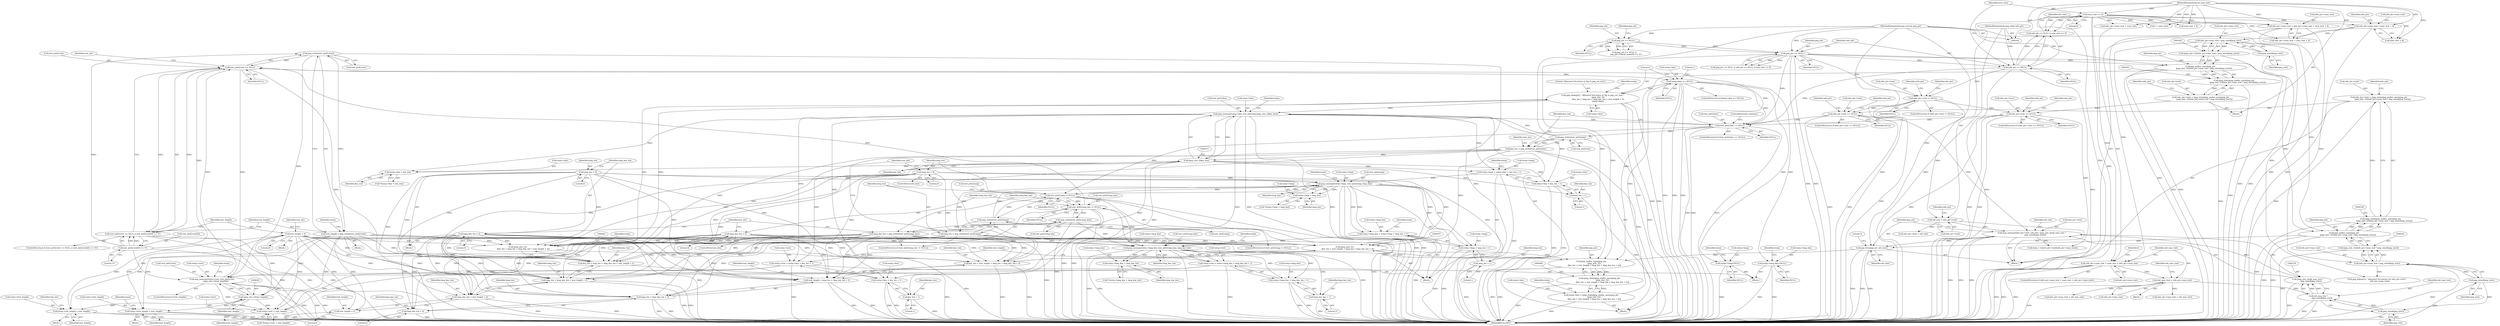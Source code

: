 digraph "0_Chrome_7f3d85b096f66870a15b37c2f40b219b2e292693_23@API" {
"1000446" [label="(Call,png_strlen(text_ptr[i].text))"];
"1000410" [label="(Call,text_ptr[i].text[0] == '\0')"];
"1000403" [label="(Call,text_ptr[i].text == NULL)"];
"1000446" [label="(Call,png_strlen(text_ptr[i].text))"];
"1000628" [label="(Call,png_memcpy(textp->text, text_ptr[i].text,\n            (png_size_t)(text_length)))"];
"1000615" [label="(Call,textp->text = textp->key + key_len + 1)"];
"1000505" [label="(Call,png_memcpy(textp->key, text_ptr[i].key,(png_size_t)(key_len)))"];
"1000488" [label="(Call,png_debug2(2, \"Allocated %lu bytes at %p in png_set_text\",\n                  (png_uint_32)\n                  (key_len + lang_len + lang_key_len + text_length + 4),\n                 textp->key))"];
"1000491" [label="(Call,(png_uint_32)\n                  (key_len + lang_len + lang_key_len + text_length + 4))"];
"1000336" [label="(Call,key_len = png_strlen(text_ptr[i].key))"];
"1000338" [label="(Call,png_strlen(text_ptr[i].key))"];
"1000328" [label="(Call,text_ptr[i].key == NULL)"];
"1000210" [label="(Call,info_ptr->text == NULL)"];
"1000193" [label="(Call,info_ptr->text = (png_textp)png_malloc_warn(png_ptr,\n            (png_uint_32)(info_ptr->max_text * png_sizeof(png_text))))"];
"1000197" [label="(Call,(png_textp)png_malloc_warn(png_ptr,\n            (png_uint_32)(info_ptr->max_text * png_sizeof(png_text))))"];
"1000199" [label="(Call,png_malloc_warn(png_ptr,\n            (png_uint_32)(info_ptr->max_text * png_sizeof(png_text))))"];
"1000134" [label="(Call,png_ptr == NULL)"];
"1000116" [label="(Call,png_ptr == NULL)"];
"1000105" [label="(MethodParameterIn,png_structp png_ptr)"];
"1000201" [label="(Call,(png_uint_32)(info_ptr->max_text * png_sizeof(png_text)))"];
"1000203" [label="(Call,info_ptr->max_text * png_sizeof(png_text))"];
"1000177" [label="(Call,info_ptr->max_text = info_ptr->num_text + num_text + 8)"];
"1000108" [label="(MethodParameterIn,int num_text)"];
"1000141" [label="(Call,num_text == 0)"];
"1000207" [label="(Call,png_sizeof(png_text))"];
"1000170" [label="(Call,info_ptr->text != NULL)"];
"1000138" [label="(Call,info_ptr == NULL)"];
"1000106" [label="(MethodParameterIn,png_infop info_ptr)"];
"1000481" [label="(Call,textp->key == NULL)"];
"1000461" [label="(Call,textp->key = (png_charp)png_malloc_warn(png_ptr,\n         (png_uint_32)\n          (key_len + text_length + lang_len + lang_key_len + 4)))"];
"1000465" [label="(Call,(png_charp)png_malloc_warn(png_ptr,\n         (png_uint_32)\n          (key_len + text_length + lang_len + lang_key_len + 4)))"];
"1000467" [label="(Call,png_malloc_warn(png_ptr,\n         (png_uint_32)\n          (key_len + text_length + lang_len + lang_key_len + 4)))"];
"1000239" [label="(Call,png_free(png_ptr, old_text))"];
"1000228" [label="(Call,png_memcpy(info_ptr->text, old_text, (png_size_t)(old_max_text *\n            png_sizeof(png_text))))"];
"1000188" [label="(Call,old_text = info_ptr->text)"];
"1000233" [label="(Call,(png_size_t)(old_max_text *\n            png_sizeof(png_text)))"];
"1000235" [label="(Call,old_max_text *\n            png_sizeof(png_text))"];
"1000158" [label="(Call,old_max_text = info_ptr->max_text)"];
"1000147" [label="(Call,info_ptr->num_text + num_text > info_ptr->max_text)"];
"1000237" [label="(Call,png_sizeof(png_text))"];
"1000262" [label="(Call,png_malloc_warn(png_ptr,\n            (png_uint_32)(info_ptr->max_text * png_sizeof(png_text))))"];
"1000264" [label="(Call,(png_uint_32)(info_ptr->max_text * png_sizeof(png_text)))"];
"1000266" [label="(Call,info_ptr->max_text * png_sizeof(png_text))"];
"1000244" [label="(Call,info_ptr->max_text = num_text + 8)"];
"1000270" [label="(Call,png_sizeof(png_text))"];
"1000469" [label="(Call,(png_uint_32)\n          (key_len + text_length + lang_len + lang_key_len + 4))"];
"1000444" [label="(Call,text_length = png_strlen(text_ptr[i].text))"];
"1000420" [label="(Call,text_length = 0)"];
"1000369" [label="(Call,lang_len = png_strlen(text_ptr[i].lang))"];
"1000371" [label="(Call,png_strlen(text_ptr[i].lang))"];
"1000362" [label="(Call,text_ptr[i].lang != NULL)"];
"1000545" [label="(Call,png_memcpy(textp->lang, text_ptr[i].lang, lang_len))"];
"1000534" [label="(Call,textp->lang = textp->key + key_len + 1)"];
"1000514" [label="(Call,(png_size_t)(key_len))"];
"1000378" [label="(Call,lang_len = 0)"];
"1000353" [label="(Call,lang_len = 0)"];
"1000356" [label="(Call,lang_key_len = 0)"];
"1000389" [label="(Call,lang_key_len = png_strlen(text_ptr[i].lang_key))"];
"1000391" [label="(Call,png_strlen(text_ptr[i].lang_key))"];
"1000382" [label="(Call,text_ptr[i].lang_key != NULL)"];
"1000574" [label="(Call,png_memcpy(textp->lang_key, text_ptr[i].lang_key, lang_key_len))"];
"1000563" [label="(Call,textp->lang_key = textp->lang + lang_len + 1)"];
"1000398" [label="(Call,lang_key_len = 0)"];
"1000273" [label="(Call,info_ptr->text == NULL)"];
"1000256" [label="(Call,info_ptr->text = (png_textp)png_malloc_warn(png_ptr,\n            (png_uint_32)(info_ptr->max_text * png_sizeof(png_text))))"];
"1000260" [label="(Call,(png_textp)png_malloc_warn(png_ptr,\n            (png_uint_32)(info_ptr->max_text * png_sizeof(png_text))))"];
"1000592" [label="(Call,textp->text = textp->lang_key + lang_key_len + 1)"];
"1000637" [label="(Call,(png_size_t)(text_length))"];
"1000402" [label="(Call,text_ptr[i].text == NULL || text_ptr[i].text[0] == '\0')"];
"1000471" [label="(Call,key_len + text_length + lang_len + lang_key_len + 4)"];
"1000519" [label="(Call,textp->key + key_len)"];
"1000473" [label="(Call,text_length + lang_len + lang_key_len + 4)"];
"1000475" [label="(Call,lang_len + lang_key_len + 4)"];
"1000493" [label="(Call,key_len + lang_len + lang_key_len + text_length + 4)"];
"1000495" [label="(Call,lang_len + lang_key_len + text_length + 4)"];
"1000477" [label="(Call,lang_key_len + 4)"];
"1000497" [label="(Call,lang_key_len + text_length + 4)"];
"1000586" [label="(Call,textp->lang_key + lang_key_len)"];
"1000642" [label="(Call,textp->text + text_length)"];
"1000596" [label="(Call,textp->lang_key + lang_key_len + 1)"];
"1000600" [label="(Call,lang_key_len + 1)"];
"1000557" [label="(Call,textp->lang + lang_len)"];
"1000567" [label="(Call,textp->lang + lang_len + 1)"];
"1000571" [label="(Call,lang_len + 1)"];
"1000538" [label="(Call,textp->key + key_len + 1)"];
"1000619" [label="(Call,textp->key + key_len + 1)"];
"1000542" [label="(Call,key_len + 1)"];
"1000623" [label="(Call,key_len + 1)"];
"1000605" [label="(Call,textp->lang=NULL)"];
"1000610" [label="(Call,textp->lang_key=NULL)"];
"1000499" [label="(Call,text_length + 4)"];
"1000660" [label="(Call,textp->itxt_length = text_length)"];
"1000667" [label="(Call,textp->text_length = text_length)"];
"1000135" [label="(Identifier,png_ptr)"];
"1000624" [label="(Identifier,key_len)"];
"1000611" [label="(Call,textp->lang_key)"];
"1000263" [label="(Identifier,png_ptr)"];
"1000274" [label="(Call,info_ptr->text)"];
"1000612" [label="(Identifier,textp)"];
"1000501" [label="(Literal,4)"];
"1000357" [label="(Identifier,lang_key_len)"];
"1000644" [label="(Identifier,textp)"];
"1000116" [label="(Call,png_ptr == NULL)"];
"1000461" [label="(Call,textp->key = (png_charp)png_malloc_warn(png_ptr,\n         (png_uint_32)\n          (key_len + text_length + lang_len + lang_key_len + 4)))"];
"1000156" [label="(Block,)"];
"1000245" [label="(Call,info_ptr->max_text)"];
"1000422" [label="(Literal,0)"];
"1000371" [label="(Call,png_strlen(text_ptr[i].lang))"];
"1000604" [label="(Block,)"];
"1000538" [label="(Call,textp->key + key_len + 1)"];
"1000378" [label="(Call,lang_len = 0)"];
"1000546" [label="(Call,textp->lang)"];
"1000482" [label="(Call,textp->key)"];
"1000392" [label="(Call,text_ptr[i].lang_key)"];
"1000257" [label="(Call,info_ptr->text)"];
"1000639" [label="(Identifier,text_length)"];
"1000498" [label="(Identifier,lang_key_len)"];
"1000199" [label="(Call,png_malloc_warn(png_ptr,\n            (png_uint_32)(info_ptr->max_text * png_sizeof(png_text))))"];
"1000232" [label="(Identifier,old_text)"];
"1000406" [label="(Identifier,text_ptr)"];
"1000490" [label="(Literal,\"Allocated %lu bytes at %p in png_set_text\")"];
"1000179" [label="(Identifier,info_ptr)"];
"1000266" [label="(Call,info_ptr->max_text * png_sizeof(png_text))"];
"1000297" [label="(Literal,3)"];
"1000542" [label="(Call,key_len + 1)"];
"1000654" [label="(Block,)"];
"1000229" [label="(Call,info_ptr->text)"];
"1000165" [label="(Identifier,old_num_text)"];
"1000143" [label="(Literal,0)"];
"1000473" [label="(Call,text_length + lang_len + lang_key_len + 4)"];
"1000377" [label="(ControlStructure,else)"];
"1000605" [label="(Call,textp->lang=NULL)"];
"1000514" [label="(Call,(png_size_t)(key_len))"];
"1000281" [label="(Identifier,info_ptr)"];
"1000275" [label="(Identifier,info_ptr)"];
"1000610" [label="(Call,textp->lang_key=NULL)"];
"1000625" [label="(Literal,1)"];
"1000478" [label="(Identifier,lang_key_len)"];
"1000134" [label="(Call,png_ptr == NULL)"];
"1000304" [label="(Identifier,i)"];
"1000391" [label="(Call,png_strlen(text_ptr[i].lang_key))"];
"1000689" [label="(MethodReturn,RET)"];
"1000471" [label="(Call,key_len + text_length + lang_len + lang_key_len + 4)"];
"1000398" [label="(Call,lang_key_len = 0)"];
"1000230" [label="(Identifier,info_ptr)"];
"1000239" [label="(Call,png_free(png_ptr, old_text))"];
"1000390" [label="(Identifier,lang_key_len)"];
"1000410" [label="(Call,text_ptr[i].text[0] == '\0')"];
"1000419" [label="(Block,)"];
"1000270" [label="(Call,png_sizeof(png_text))"];
"1000576" [label="(Identifier,textp)"];
"1000614" [label="(Identifier,NULL)"];
"1000469" [label="(Call,(png_uint_32)\n          (key_len + text_length + lang_len + lang_key_len + 4))"];
"1000666" [label="(Block,)"];
"1000369" [label="(Call,lang_len = png_strlen(text_ptr[i].lang))"];
"1000587" [label="(Call,textp->lang_key)"];
"1000487" [label="(Literal,1)"];
"1000485" [label="(Identifier,NULL)"];
"1000327" [label="(ControlStructure,if (text_ptr[i].key == NULL))"];
"1000147" [label="(Call,info_ptr->num_text + num_text > info_ptr->max_text)"];
"1000534" [label="(Call,textp->lang = textp->key + key_len + 1)"];
"1000212" [label="(Identifier,info_ptr)"];
"1000356" [label="(Call,lang_key_len = 0)"];
"1000479" [label="(Literal,4)"];
"1000495" [label="(Call,lang_len + lang_key_len + text_length + 4)"];
"1000380" [label="(Literal,0)"];
"1000549" [label="(Call,text_ptr[i].lang)"];
"1000228" [label="(Call,png_memcpy(info_ptr->text, old_text, (png_size_t)(old_max_text *\n            png_sizeof(png_text))))"];
"1000118" [label="(Identifier,NULL)"];
"1000306" [label="(Call,i < num_text)"];
"1000272" [label="(ControlStructure,if (info_ptr->text == NULL))"];
"1000361" [label="(ControlStructure,if (text_ptr[i].lang != NULL))"];
"1000493" [label="(Call,key_len + lang_len + lang_key_len + text_length + 4)"];
"1000293" [label="(Identifier,info_ptr)"];
"1000185" [label="(Call,num_text + 8)"];
"1000497" [label="(Call,lang_key_len + text_length + 4)"];
"1000674" [label="(Identifier,textp)"];
"1000382" [label="(Call,text_ptr[i].lang_key != NULL)"];
"1000627" [label="(Identifier,text_length)"];
"1000454" [label="(Identifier,textp)"];
"1000518" [label="(Call,*(textp->key + key_len))"];
"1000559" [label="(Identifier,textp)"];
"1000243" [label="(Block,)"];
"1000475" [label="(Call,lang_len + lang_key_len + 4)"];
"1000142" [label="(Identifier,num_text)"];
"1000679" [label="(Identifier,info_ptr)"];
"1000177" [label="(Call,info_ptr->max_text = info_ptr->num_text + num_text + 8)"];
"1000328" [label="(Call,text_ptr[i].key == NULL)"];
"1000277" [label="(Identifier,NULL)"];
"1000620" [label="(Call,textp->key)"];
"1000499" [label="(Call,text_length + 4)"];
"1000211" [label="(Call,info_ptr->text)"];
"1000203" [label="(Call,info_ptr->max_text * png_sizeof(png_text))"];
"1000148" [label="(Call,info_ptr->num_text + num_text)"];
"1000170" [label="(Call,info_ptr->text != NULL)"];
"1000339" [label="(Call,text_ptr[i].key)"];
"1000236" [label="(Identifier,old_max_text)"];
"1000660" [label="(Call,textp->itxt_length = text_length)"];
"1000140" [label="(Identifier,NULL)"];
"1000418" [label="(Literal,'\0')"];
"1000535" [label="(Call,textp->lang)"];
"1000574" [label="(Call,png_memcpy(textp->lang_key, text_ptr[i].lang_key, lang_key_len))"];
"1000671" [label="(Identifier,text_length)"];
"1000329" [label="(Call,text_ptr[i].key)"];
"1000468" [label="(Identifier,png_ptr)"];
"1000174" [label="(Identifier,NULL)"];
"1000617" [label="(Identifier,textp)"];
"1000363" [label="(Call,text_ptr[i].lang)"];
"1000523" [label="(Identifier,key_len)"];
"1000427" [label="(Identifier,text_ptr)"];
"1000503" [label="(Identifier,textp)"];
"1000260" [label="(Call,(png_textp)png_malloc_warn(png_ptr,\n            (png_uint_32)(info_ptr->max_text * png_sizeof(png_text))))"];
"1000572" [label="(Identifier,lang_len)"];
"1000411" [label="(Call,text_ptr[i].text[0])"];
"1000190" [label="(Call,info_ptr->text)"];
"1000385" [label="(Identifier,text_ptr)"];
"1000381" [label="(ControlStructure,if (text_ptr[i].lang_key != NULL))"];
"1000141" [label="(Call,num_text == 0)"];
"1000588" [label="(Identifier,textp)"];
"1000233" [label="(Call,(png_size_t)(old_max_text *\n            png_sizeof(png_text)))"];
"1000399" [label="(Identifier,lang_key_len)"];
"1000284" [label="(Call,info_ptr->max_text = old_max_text)"];
"1000568" [label="(Call,textp->lang)"];
"1000597" [label="(Call,textp->lang_key)"];
"1000575" [label="(Call,textp->lang_key)"];
"1000488" [label="(Call,png_debug2(2, \"Allocated %lu bytes at %p in png_set_text\",\n                  (png_uint_32)\n                  (key_len + lang_len + lang_key_len + text_length + 4),\n                 textp->key))"];
"1000557" [label="(Call,textp->lang + lang_len)"];
"1000139" [label="(Identifier,info_ptr)"];
"1000221" [label="(Call,info_ptr->text = old_text)"];
"1000643" [label="(Call,textp->text)"];
"1000207" [label="(Call,png_sizeof(png_text))"];
"1000244" [label="(Call,info_ptr->max_text = num_text + 8)"];
"1000235" [label="(Call,old_max_text *\n            png_sizeof(png_text))"];
"1000237" [label="(Call,png_sizeof(png_text))"];
"1000267" [label="(Call,info_ptr->max_text)"];
"1000421" [label="(Identifier,text_length)"];
"1000596" [label="(Call,textp->lang_key + lang_key_len + 1)"];
"1000483" [label="(Identifier,textp)"];
"1000474" [label="(Identifier,text_length)"];
"1000646" [label="(Identifier,text_length)"];
"1000117" [label="(Identifier,png_ptr)"];
"1000160" [label="(Call,info_ptr->max_text)"];
"1000240" [label="(Identifier,png_ptr)"];
"1000354" [label="(Identifier,lang_len)"];
"1000507" [label="(Identifier,textp)"];
"1000403" [label="(Call,text_ptr[i].text == NULL)"];
"1000563" [label="(Call,textp->lang_key = textp->lang + lang_len + 1)"];
"1000401" [label="(ControlStructure,if (text_ptr[i].text == NULL || text_ptr[i].text[0] == '\0'))"];
"1000138" [label="(Call,info_ptr == NULL)"];
"1000520" [label="(Call,textp->key)"];
"1000667" [label="(Call,textp->text_length = text_length)"];
"1000370" [label="(Identifier,lang_len)"];
"1000158" [label="(Call,old_max_text = info_ptr->max_text)"];
"1000352" [label="(Block,)"];
"1000494" [label="(Identifier,key_len)"];
"1000615" [label="(Call,textp->text = textp->key + key_len + 1)"];
"1000311" [label="(Block,)"];
"1000115" [label="(Call,png_ptr == NULL ||\n      png_ptr->chunk_name[0] == '\0')"];
"1000481" [label="(Call,textp->key == NULL)"];
"1000201" [label="(Call,(png_uint_32)(info_ptr->max_text * png_sizeof(png_text)))"];
"1000609" [label="(Identifier,NULL)"];
"1000619" [label="(Call,textp->key + key_len + 1)"];
"1000317" [label="(Call,textp = &(info_ptr->text[info_ptr->num_text]))"];
"1000122" [label="(Identifier,png_ptr)"];
"1000606" [label="(Call,textp->lang)"];
"1000496" [label="(Identifier,lang_len)"];
"1000169" [label="(ControlStructure,if (info_ptr->text != NULL))"];
"1000641" [label="(Call,*(textp->text + text_length))"];
"1000189" [label="(Identifier,old_text)"];
"1000628" [label="(Call,png_memcpy(textp->text, text_ptr[i].text,\n            (png_size_t)(text_length)))"];
"1000642" [label="(Call,textp->text + text_length)"];
"1000558" [label="(Call,textp->lang)"];
"1000209" [label="(ControlStructure,if (info_ptr->text == NULL))"];
"1000136" [label="(Identifier,NULL)"];
"1000256" [label="(Call,info_ptr->text = (png_textp)png_malloc_warn(png_ptr,\n            (png_uint_32)(info_ptr->max_text * png_sizeof(png_text))))"];
"1000296" [label="(Call,png_debug1(3, \"allocated %d entries for info_ptr->text\",\n         info_ptr->max_text))"];
"1000668" [label="(Call,textp->text_length)"];
"1000480" [label="(ControlStructure,if (textp->key == NULL))"];
"1000188" [label="(Call,old_text = info_ptr->text)"];
"1000445" [label="(Identifier,text_length)"];
"1000200" [label="(Identifier,png_ptr)"];
"1000181" [label="(Call,info_ptr->num_text + num_text + 8)"];
"1000264" [label="(Call,(png_uint_32)(info_ptr->max_text * png_sizeof(png_text)))"];
"1000545" [label="(Call,png_memcpy(textp->lang, text_ptr[i].lang, lang_len))"];
"1000338" [label="(Call,png_strlen(text_ptr[i].key))"];
"1000358" [label="(Literal,0)"];
"1000348" [label="(Identifier,text_ptr)"];
"1000472" [label="(Identifier,key_len)"];
"1000661" [label="(Call,textp->itxt_length)"];
"1000159" [label="(Identifier,old_max_text)"];
"1000443" [label="(Block,)"];
"1000564" [label="(Call,textp->lang_key)"];
"1000585" [label="(Call,*(textp->lang_key + lang_key_len))"];
"1000547" [label="(Identifier,textp)"];
"1000567" [label="(Call,textp->lang + lang_len + 1)"];
"1000583" [label="(Identifier,lang_key_len)"];
"1000600" [label="(Call,lang_key_len + 1)"];
"1000519" [label="(Call,textp->key + key_len)"];
"1000477" [label="(Call,lang_key_len + 4)"];
"1000195" [label="(Identifier,info_ptr)"];
"1000467" [label="(Call,png_malloc_warn(png_ptr,\n         (png_uint_32)\n          (key_len + text_length + lang_len + lang_key_len + 4)))"];
"1000153" [label="(Call,info_ptr->max_text)"];
"1000218" [label="(Identifier,info_ptr)"];
"1000626" [label="(ControlStructure,if (text_length))"];
"1000171" [label="(Call,info_ptr->text)"];
"1000409" [label="(Identifier,NULL)"];
"1000420" [label="(Call,text_length = 0)"];
"1000253" [label="(Identifier,info_ptr)"];
"1000446" [label="(Call,png_strlen(text_ptr[i].text))"];
"1000586" [label="(Call,textp->lang_key + lang_key_len)"];
"1000509" [label="(Call,text_ptr[i].key)"];
"1000137" [label="(Call,info_ptr == NULL || num_text == 0)"];
"1000578" [label="(Call,text_ptr[i].lang_key)"];
"1000388" [label="(Identifier,NULL)"];
"1000592" [label="(Call,textp->text = textp->lang_key + lang_key_len + 1)"];
"1000248" [label="(Call,num_text + 8)"];
"1000476" [label="(Identifier,lang_len)"];
"1000246" [label="(Identifier,info_ptr)"];
"1000543" [label="(Identifier,key_len)"];
"1000491" [label="(Call,(png_uint_32)\n                  (key_len + lang_len + lang_key_len + text_length + 4))"];
"1000601" [label="(Identifier,lang_key_len)"];
"1000197" [label="(Call,(png_textp)png_malloc_warn(png_ptr,\n            (png_uint_32)(info_ptr->max_text * png_sizeof(png_text))))"];
"1000397" [label="(ControlStructure,else)"];
"1000273" [label="(Call,info_ptr->text == NULL)"];
"1000146" [label="(ControlStructure,if (info_ptr->num_text + num_text > info_ptr->max_text))"];
"1000539" [label="(Call,textp->key)"];
"1000623" [label="(Call,key_len + 1)"];
"1000590" [label="(Identifier,lang_key_len)"];
"1000175" [label="(Block,)"];
"1000554" [label="(Identifier,lang_len)"];
"1000194" [label="(Call,info_ptr->text)"];
"1000108" [label="(MethodParameterIn,int num_text)"];
"1000271" [label="(Identifier,png_text)"];
"1000465" [label="(Call,(png_charp)png_malloc_warn(png_ptr,\n         (png_uint_32)\n          (key_len + text_length + lang_len + lang_key_len + 4)))"];
"1000204" [label="(Call,info_ptr->max_text)"];
"1000500" [label="(Identifier,text_length)"];
"1000447" [label="(Call,text_ptr[i].text)"];
"1000616" [label="(Call,textp->text)"];
"1000506" [label="(Call,textp->key)"];
"1000214" [label="(Identifier,NULL)"];
"1000402" [label="(Call,text_ptr[i].text == NULL || text_ptr[i].text[0] == '\0')"];
"1000216" [label="(Call,info_ptr->max_text = old_max_text)"];
"1000664" [label="(Identifier,text_length)"];
"1000334" [label="(Identifier,NULL)"];
"1000444" [label="(Call,text_length = png_strlen(text_ptr[i].text))"];
"1000516" [label="(Identifier,key_len)"];
"1000489" [label="(Literal,2)"];
"1000383" [label="(Call,text_ptr[i].lang_key)"];
"1000556" [label="(Call,*(textp->lang + lang_len))"];
"1000602" [label="(Literal,1)"];
"1000502" [label="(Call,textp->key)"];
"1000262" [label="(Call,png_malloc_warn(png_ptr,\n            (png_uint_32)(info_ptr->max_text * png_sizeof(png_text))))"];
"1000571" [label="(Call,lang_len + 1)"];
"1000210" [label="(Call,info_ptr->text == NULL)"];
"1000133" [label="(Call,png_ptr == NULL || info_ptr == NULL || num_text == 0)"];
"1000389" [label="(Call,lang_key_len = png_strlen(text_ptr[i].lang_key))"];
"1000593" [label="(Call,textp->text)"];
"1000372" [label="(Call,text_ptr[i].lang)"];
"1000404" [label="(Call,text_ptr[i].text)"];
"1000632" [label="(Call,text_ptr[i].text)"];
"1000178" [label="(Call,info_ptr->max_text)"];
"1000533" [label="(Block,)"];
"1000462" [label="(Call,textp->key)"];
"1000241" [label="(Identifier,old_text)"];
"1000208" [label="(Identifier,png_text)"];
"1000544" [label="(Literal,1)"];
"1000238" [label="(Identifier,png_text)"];
"1000637" [label="(Call,(png_size_t)(text_length))"];
"1000400" [label="(Literal,0)"];
"1000337" [label="(Identifier,key_len)"];
"1000335" [label="(ControlStructure,continue;)"];
"1000355" [label="(Literal,0)"];
"1000573" [label="(Literal,1)"];
"1000379" [label="(Identifier,lang_len)"];
"1000193" [label="(Call,info_ptr->text = (png_textp)png_malloc_warn(png_ptr,\n            (png_uint_32)(info_ptr->max_text * png_sizeof(png_text))))"];
"1000414" [label="(Identifier,text_ptr)"];
"1000105" [label="(MethodParameterIn,png_structp png_ptr)"];
"1000561" [label="(Identifier,lang_len)"];
"1000505" [label="(Call,png_memcpy(textp->key, text_ptr[i].key,(png_size_t)(key_len)))"];
"1000336" [label="(Call,key_len = png_strlen(text_ptr[i].key))"];
"1000353" [label="(Call,lang_len = 0)"];
"1000106" [label="(MethodParameterIn,png_infop info_ptr)"];
"1000521" [label="(Identifier,textp)"];
"1000629" [label="(Call,textp->text)"];
"1000362" [label="(Call,text_ptr[i].lang != NULL)"];
"1000368" [label="(Identifier,NULL)"];
"1000446" -> "1000444"  [label="AST: "];
"1000446" -> "1000447"  [label="CFG: "];
"1000447" -> "1000446"  [label="AST: "];
"1000444" -> "1000446"  [label="CFG: "];
"1000446" -> "1000689"  [label="DDG: "];
"1000446" -> "1000403"  [label="DDG: "];
"1000446" -> "1000444"  [label="DDG: "];
"1000410" -> "1000446"  [label="DDG: "];
"1000403" -> "1000446"  [label="DDG: "];
"1000446" -> "1000628"  [label="DDG: "];
"1000410" -> "1000402"  [label="AST: "];
"1000410" -> "1000418"  [label="CFG: "];
"1000411" -> "1000410"  [label="AST: "];
"1000418" -> "1000410"  [label="AST: "];
"1000402" -> "1000410"  [label="CFG: "];
"1000410" -> "1000689"  [label="DDG: "];
"1000410" -> "1000403"  [label="DDG: "];
"1000410" -> "1000402"  [label="DDG: "];
"1000410" -> "1000402"  [label="DDG: "];
"1000410" -> "1000628"  [label="DDG: "];
"1000403" -> "1000402"  [label="AST: "];
"1000403" -> "1000409"  [label="CFG: "];
"1000404" -> "1000403"  [label="AST: "];
"1000409" -> "1000403"  [label="AST: "];
"1000414" -> "1000403"  [label="CFG: "];
"1000402" -> "1000403"  [label="CFG: "];
"1000403" -> "1000689"  [label="DDG: "];
"1000403" -> "1000402"  [label="DDG: "];
"1000403" -> "1000402"  [label="DDG: "];
"1000628" -> "1000403"  [label="DDG: "];
"1000328" -> "1000403"  [label="DDG: "];
"1000382" -> "1000403"  [label="DDG: "];
"1000403" -> "1000481"  [label="DDG: "];
"1000403" -> "1000628"  [label="DDG: "];
"1000628" -> "1000626"  [label="AST: "];
"1000628" -> "1000637"  [label="CFG: "];
"1000629" -> "1000628"  [label="AST: "];
"1000632" -> "1000628"  [label="AST: "];
"1000637" -> "1000628"  [label="AST: "];
"1000644" -> "1000628"  [label="CFG: "];
"1000628" -> "1000689"  [label="DDG: "];
"1000628" -> "1000689"  [label="DDG: "];
"1000628" -> "1000689"  [label="DDG: "];
"1000615" -> "1000628"  [label="DDG: "];
"1000592" -> "1000628"  [label="DDG: "];
"1000637" -> "1000628"  [label="DDG: "];
"1000628" -> "1000642"  [label="DDG: "];
"1000615" -> "1000604"  [label="AST: "];
"1000615" -> "1000619"  [label="CFG: "];
"1000616" -> "1000615"  [label="AST: "];
"1000619" -> "1000615"  [label="AST: "];
"1000627" -> "1000615"  [label="CFG: "];
"1000615" -> "1000689"  [label="DDG: "];
"1000505" -> "1000615"  [label="DDG: "];
"1000514" -> "1000615"  [label="DDG: "];
"1000615" -> "1000642"  [label="DDG: "];
"1000505" -> "1000311"  [label="AST: "];
"1000505" -> "1000514"  [label="CFG: "];
"1000506" -> "1000505"  [label="AST: "];
"1000509" -> "1000505"  [label="AST: "];
"1000514" -> "1000505"  [label="AST: "];
"1000521" -> "1000505"  [label="CFG: "];
"1000505" -> "1000689"  [label="DDG: "];
"1000505" -> "1000689"  [label="DDG: "];
"1000505" -> "1000689"  [label="DDG: "];
"1000505" -> "1000328"  [label="DDG: "];
"1000488" -> "1000505"  [label="DDG: "];
"1000338" -> "1000505"  [label="DDG: "];
"1000514" -> "1000505"  [label="DDG: "];
"1000505" -> "1000519"  [label="DDG: "];
"1000505" -> "1000534"  [label="DDG: "];
"1000505" -> "1000538"  [label="DDG: "];
"1000505" -> "1000619"  [label="DDG: "];
"1000488" -> "1000311"  [label="AST: "];
"1000488" -> "1000502"  [label="CFG: "];
"1000489" -> "1000488"  [label="AST: "];
"1000490" -> "1000488"  [label="AST: "];
"1000491" -> "1000488"  [label="AST: "];
"1000502" -> "1000488"  [label="AST: "];
"1000507" -> "1000488"  [label="CFG: "];
"1000488" -> "1000689"  [label="DDG: "];
"1000488" -> "1000689"  [label="DDG: "];
"1000491" -> "1000488"  [label="DDG: "];
"1000481" -> "1000488"  [label="DDG: "];
"1000491" -> "1000493"  [label="CFG: "];
"1000492" -> "1000491"  [label="AST: "];
"1000493" -> "1000491"  [label="AST: "];
"1000503" -> "1000491"  [label="CFG: "];
"1000491" -> "1000689"  [label="DDG: "];
"1000336" -> "1000491"  [label="DDG: "];
"1000369" -> "1000491"  [label="DDG: "];
"1000378" -> "1000491"  [label="DDG: "];
"1000353" -> "1000491"  [label="DDG: "];
"1000356" -> "1000491"  [label="DDG: "];
"1000389" -> "1000491"  [label="DDG: "];
"1000398" -> "1000491"  [label="DDG: "];
"1000444" -> "1000491"  [label="DDG: "];
"1000420" -> "1000491"  [label="DDG: "];
"1000336" -> "1000311"  [label="AST: "];
"1000336" -> "1000338"  [label="CFG: "];
"1000337" -> "1000336"  [label="AST: "];
"1000338" -> "1000336"  [label="AST: "];
"1000348" -> "1000336"  [label="CFG: "];
"1000336" -> "1000689"  [label="DDG: "];
"1000338" -> "1000336"  [label="DDG: "];
"1000336" -> "1000469"  [label="DDG: "];
"1000336" -> "1000471"  [label="DDG: "];
"1000336" -> "1000493"  [label="DDG: "];
"1000336" -> "1000514"  [label="DDG: "];
"1000338" -> "1000339"  [label="CFG: "];
"1000339" -> "1000338"  [label="AST: "];
"1000338" -> "1000689"  [label="DDG: "];
"1000328" -> "1000338"  [label="DDG: "];
"1000328" -> "1000327"  [label="AST: "];
"1000328" -> "1000334"  [label="CFG: "];
"1000329" -> "1000328"  [label="AST: "];
"1000334" -> "1000328"  [label="AST: "];
"1000335" -> "1000328"  [label="CFG: "];
"1000337" -> "1000328"  [label="CFG: "];
"1000328" -> "1000689"  [label="DDG: "];
"1000328" -> "1000689"  [label="DDG: "];
"1000328" -> "1000689"  [label="DDG: "];
"1000210" -> "1000328"  [label="DDG: "];
"1000138" -> "1000328"  [label="DDG: "];
"1000481" -> "1000328"  [label="DDG: "];
"1000134" -> "1000328"  [label="DDG: "];
"1000273" -> "1000328"  [label="DDG: "];
"1000328" -> "1000362"  [label="DDG: "];
"1000210" -> "1000209"  [label="AST: "];
"1000210" -> "1000214"  [label="CFG: "];
"1000211" -> "1000210"  [label="AST: "];
"1000214" -> "1000210"  [label="AST: "];
"1000218" -> "1000210"  [label="CFG: "];
"1000230" -> "1000210"  [label="CFG: "];
"1000210" -> "1000689"  [label="DDG: "];
"1000210" -> "1000689"  [label="DDG: "];
"1000193" -> "1000210"  [label="DDG: "];
"1000170" -> "1000210"  [label="DDG: "];
"1000210" -> "1000228"  [label="DDG: "];
"1000193" -> "1000175"  [label="AST: "];
"1000193" -> "1000197"  [label="CFG: "];
"1000194" -> "1000193"  [label="AST: "];
"1000197" -> "1000193"  [label="AST: "];
"1000212" -> "1000193"  [label="CFG: "];
"1000193" -> "1000689"  [label="DDG: "];
"1000197" -> "1000193"  [label="DDG: "];
"1000197" -> "1000199"  [label="CFG: "];
"1000198" -> "1000197"  [label="AST: "];
"1000199" -> "1000197"  [label="AST: "];
"1000197" -> "1000689"  [label="DDG: "];
"1000199" -> "1000197"  [label="DDG: "];
"1000199" -> "1000197"  [label="DDG: "];
"1000199" -> "1000201"  [label="CFG: "];
"1000200" -> "1000199"  [label="AST: "];
"1000201" -> "1000199"  [label="AST: "];
"1000199" -> "1000689"  [label="DDG: "];
"1000199" -> "1000689"  [label="DDG: "];
"1000134" -> "1000199"  [label="DDG: "];
"1000105" -> "1000199"  [label="DDG: "];
"1000201" -> "1000199"  [label="DDG: "];
"1000199" -> "1000239"  [label="DDG: "];
"1000134" -> "1000133"  [label="AST: "];
"1000134" -> "1000136"  [label="CFG: "];
"1000135" -> "1000134"  [label="AST: "];
"1000136" -> "1000134"  [label="AST: "];
"1000139" -> "1000134"  [label="CFG: "];
"1000133" -> "1000134"  [label="CFG: "];
"1000134" -> "1000689"  [label="DDG: "];
"1000134" -> "1000689"  [label="DDG: "];
"1000134" -> "1000133"  [label="DDG: "];
"1000134" -> "1000133"  [label="DDG: "];
"1000116" -> "1000134"  [label="DDG: "];
"1000116" -> "1000134"  [label="DDG: "];
"1000105" -> "1000134"  [label="DDG: "];
"1000134" -> "1000138"  [label="DDG: "];
"1000134" -> "1000170"  [label="DDG: "];
"1000134" -> "1000262"  [label="DDG: "];
"1000134" -> "1000467"  [label="DDG: "];
"1000116" -> "1000115"  [label="AST: "];
"1000116" -> "1000118"  [label="CFG: "];
"1000117" -> "1000116"  [label="AST: "];
"1000118" -> "1000116"  [label="AST: "];
"1000122" -> "1000116"  [label="CFG: "];
"1000115" -> "1000116"  [label="CFG: "];
"1000116" -> "1000115"  [label="DDG: "];
"1000116" -> "1000115"  [label="DDG: "];
"1000105" -> "1000116"  [label="DDG: "];
"1000105" -> "1000104"  [label="AST: "];
"1000105" -> "1000689"  [label="DDG: "];
"1000105" -> "1000239"  [label="DDG: "];
"1000105" -> "1000262"  [label="DDG: "];
"1000105" -> "1000467"  [label="DDG: "];
"1000201" -> "1000203"  [label="CFG: "];
"1000202" -> "1000201"  [label="AST: "];
"1000203" -> "1000201"  [label="AST: "];
"1000201" -> "1000689"  [label="DDG: "];
"1000203" -> "1000201"  [label="DDG: "];
"1000203" -> "1000201"  [label="DDG: "];
"1000203" -> "1000207"  [label="CFG: "];
"1000204" -> "1000203"  [label="AST: "];
"1000207" -> "1000203"  [label="AST: "];
"1000203" -> "1000689"  [label="DDG: "];
"1000177" -> "1000203"  [label="DDG: "];
"1000207" -> "1000203"  [label="DDG: "];
"1000203" -> "1000296"  [label="DDG: "];
"1000177" -> "1000175"  [label="AST: "];
"1000177" -> "1000181"  [label="CFG: "];
"1000178" -> "1000177"  [label="AST: "];
"1000181" -> "1000177"  [label="AST: "];
"1000189" -> "1000177"  [label="CFG: "];
"1000177" -> "1000689"  [label="DDG: "];
"1000108" -> "1000177"  [label="DDG: "];
"1000141" -> "1000177"  [label="DDG: "];
"1000108" -> "1000104"  [label="AST: "];
"1000108" -> "1000689"  [label="DDG: "];
"1000108" -> "1000141"  [label="DDG: "];
"1000108" -> "1000147"  [label="DDG: "];
"1000108" -> "1000148"  [label="DDG: "];
"1000108" -> "1000181"  [label="DDG: "];
"1000108" -> "1000185"  [label="DDG: "];
"1000108" -> "1000244"  [label="DDG: "];
"1000108" -> "1000248"  [label="DDG: "];
"1000108" -> "1000306"  [label="DDG: "];
"1000141" -> "1000137"  [label="AST: "];
"1000141" -> "1000143"  [label="CFG: "];
"1000142" -> "1000141"  [label="AST: "];
"1000143" -> "1000141"  [label="AST: "];
"1000137" -> "1000141"  [label="CFG: "];
"1000141" -> "1000689"  [label="DDG: "];
"1000141" -> "1000137"  [label="DDG: "];
"1000141" -> "1000137"  [label="DDG: "];
"1000141" -> "1000147"  [label="DDG: "];
"1000141" -> "1000148"  [label="DDG: "];
"1000141" -> "1000181"  [label="DDG: "];
"1000141" -> "1000185"  [label="DDG: "];
"1000141" -> "1000244"  [label="DDG: "];
"1000141" -> "1000248"  [label="DDG: "];
"1000141" -> "1000306"  [label="DDG: "];
"1000207" -> "1000208"  [label="CFG: "];
"1000208" -> "1000207"  [label="AST: "];
"1000207" -> "1000689"  [label="DDG: "];
"1000207" -> "1000237"  [label="DDG: "];
"1000170" -> "1000169"  [label="AST: "];
"1000170" -> "1000174"  [label="CFG: "];
"1000171" -> "1000170"  [label="AST: "];
"1000174" -> "1000170"  [label="AST: "];
"1000179" -> "1000170"  [label="CFG: "];
"1000246" -> "1000170"  [label="CFG: "];
"1000170" -> "1000689"  [label="DDG: "];
"1000138" -> "1000170"  [label="DDG: "];
"1000170" -> "1000188"  [label="DDG: "];
"1000170" -> "1000273"  [label="DDG: "];
"1000138" -> "1000137"  [label="AST: "];
"1000138" -> "1000140"  [label="CFG: "];
"1000139" -> "1000138"  [label="AST: "];
"1000140" -> "1000138"  [label="AST: "];
"1000142" -> "1000138"  [label="CFG: "];
"1000137" -> "1000138"  [label="CFG: "];
"1000138" -> "1000689"  [label="DDG: "];
"1000138" -> "1000689"  [label="DDG: "];
"1000138" -> "1000137"  [label="DDG: "];
"1000138" -> "1000137"  [label="DDG: "];
"1000106" -> "1000138"  [label="DDG: "];
"1000106" -> "1000104"  [label="AST: "];
"1000106" -> "1000689"  [label="DDG: "];
"1000481" -> "1000480"  [label="AST: "];
"1000481" -> "1000485"  [label="CFG: "];
"1000482" -> "1000481"  [label="AST: "];
"1000485" -> "1000481"  [label="AST: "];
"1000487" -> "1000481"  [label="CFG: "];
"1000489" -> "1000481"  [label="CFG: "];
"1000481" -> "1000689"  [label="DDG: "];
"1000481" -> "1000689"  [label="DDG: "];
"1000481" -> "1000689"  [label="DDG: "];
"1000461" -> "1000481"  [label="DDG: "];
"1000481" -> "1000605"  [label="DDG: "];
"1000481" -> "1000610"  [label="DDG: "];
"1000461" -> "1000311"  [label="AST: "];
"1000461" -> "1000465"  [label="CFG: "];
"1000462" -> "1000461"  [label="AST: "];
"1000465" -> "1000461"  [label="AST: "];
"1000483" -> "1000461"  [label="CFG: "];
"1000461" -> "1000689"  [label="DDG: "];
"1000465" -> "1000461"  [label="DDG: "];
"1000465" -> "1000467"  [label="CFG: "];
"1000466" -> "1000465"  [label="AST: "];
"1000467" -> "1000465"  [label="AST: "];
"1000465" -> "1000689"  [label="DDG: "];
"1000467" -> "1000465"  [label="DDG: "];
"1000467" -> "1000465"  [label="DDG: "];
"1000467" -> "1000469"  [label="CFG: "];
"1000468" -> "1000467"  [label="AST: "];
"1000469" -> "1000467"  [label="AST: "];
"1000467" -> "1000689"  [label="DDG: "];
"1000467" -> "1000689"  [label="DDG: "];
"1000239" -> "1000467"  [label="DDG: "];
"1000262" -> "1000467"  [label="DDG: "];
"1000469" -> "1000467"  [label="DDG: "];
"1000239" -> "1000175"  [label="AST: "];
"1000239" -> "1000241"  [label="CFG: "];
"1000240" -> "1000239"  [label="AST: "];
"1000241" -> "1000239"  [label="AST: "];
"1000297" -> "1000239"  [label="CFG: "];
"1000239" -> "1000689"  [label="DDG: "];
"1000239" -> "1000689"  [label="DDG: "];
"1000239" -> "1000689"  [label="DDG: "];
"1000228" -> "1000239"  [label="DDG: "];
"1000228" -> "1000175"  [label="AST: "];
"1000228" -> "1000233"  [label="CFG: "];
"1000229" -> "1000228"  [label="AST: "];
"1000232" -> "1000228"  [label="AST: "];
"1000233" -> "1000228"  [label="AST: "];
"1000240" -> "1000228"  [label="CFG: "];
"1000228" -> "1000689"  [label="DDG: "];
"1000228" -> "1000689"  [label="DDG: "];
"1000228" -> "1000689"  [label="DDG: "];
"1000188" -> "1000228"  [label="DDG: "];
"1000233" -> "1000228"  [label="DDG: "];
"1000228" -> "1000317"  [label="DDG: "];
"1000188" -> "1000175"  [label="AST: "];
"1000188" -> "1000190"  [label="CFG: "];
"1000189" -> "1000188"  [label="AST: "];
"1000190" -> "1000188"  [label="AST: "];
"1000195" -> "1000188"  [label="CFG: "];
"1000188" -> "1000221"  [label="DDG: "];
"1000233" -> "1000235"  [label="CFG: "];
"1000234" -> "1000233"  [label="AST: "];
"1000235" -> "1000233"  [label="AST: "];
"1000233" -> "1000689"  [label="DDG: "];
"1000235" -> "1000233"  [label="DDG: "];
"1000235" -> "1000233"  [label="DDG: "];
"1000235" -> "1000237"  [label="CFG: "];
"1000236" -> "1000235"  [label="AST: "];
"1000237" -> "1000235"  [label="AST: "];
"1000235" -> "1000689"  [label="DDG: "];
"1000235" -> "1000689"  [label="DDG: "];
"1000158" -> "1000235"  [label="DDG: "];
"1000237" -> "1000235"  [label="DDG: "];
"1000158" -> "1000156"  [label="AST: "];
"1000158" -> "1000160"  [label="CFG: "];
"1000159" -> "1000158"  [label="AST: "];
"1000160" -> "1000158"  [label="AST: "];
"1000165" -> "1000158"  [label="CFG: "];
"1000158" -> "1000689"  [label="DDG: "];
"1000147" -> "1000158"  [label="DDG: "];
"1000158" -> "1000216"  [label="DDG: "];
"1000158" -> "1000284"  [label="DDG: "];
"1000147" -> "1000146"  [label="AST: "];
"1000147" -> "1000153"  [label="CFG: "];
"1000148" -> "1000147"  [label="AST: "];
"1000153" -> "1000147"  [label="AST: "];
"1000159" -> "1000147"  [label="CFG: "];
"1000304" -> "1000147"  [label="CFG: "];
"1000147" -> "1000689"  [label="DDG: "];
"1000147" -> "1000689"  [label="DDG: "];
"1000147" -> "1000689"  [label="DDG: "];
"1000237" -> "1000238"  [label="CFG: "];
"1000238" -> "1000237"  [label="AST: "];
"1000237" -> "1000689"  [label="DDG: "];
"1000262" -> "1000260"  [label="AST: "];
"1000262" -> "1000264"  [label="CFG: "];
"1000263" -> "1000262"  [label="AST: "];
"1000264" -> "1000262"  [label="AST: "];
"1000260" -> "1000262"  [label="CFG: "];
"1000262" -> "1000689"  [label="DDG: "];
"1000262" -> "1000689"  [label="DDG: "];
"1000262" -> "1000260"  [label="DDG: "];
"1000262" -> "1000260"  [label="DDG: "];
"1000264" -> "1000262"  [label="DDG: "];
"1000264" -> "1000266"  [label="CFG: "];
"1000265" -> "1000264"  [label="AST: "];
"1000266" -> "1000264"  [label="AST: "];
"1000264" -> "1000689"  [label="DDG: "];
"1000266" -> "1000264"  [label="DDG: "];
"1000266" -> "1000264"  [label="DDG: "];
"1000266" -> "1000270"  [label="CFG: "];
"1000267" -> "1000266"  [label="AST: "];
"1000270" -> "1000266"  [label="AST: "];
"1000266" -> "1000689"  [label="DDG: "];
"1000244" -> "1000266"  [label="DDG: "];
"1000270" -> "1000266"  [label="DDG: "];
"1000266" -> "1000296"  [label="DDG: "];
"1000244" -> "1000243"  [label="AST: "];
"1000244" -> "1000248"  [label="CFG: "];
"1000245" -> "1000244"  [label="AST: "];
"1000248" -> "1000244"  [label="AST: "];
"1000253" -> "1000244"  [label="CFG: "];
"1000244" -> "1000689"  [label="DDG: "];
"1000270" -> "1000271"  [label="CFG: "];
"1000271" -> "1000270"  [label="AST: "];
"1000270" -> "1000689"  [label="DDG: "];
"1000469" -> "1000471"  [label="CFG: "];
"1000470" -> "1000469"  [label="AST: "];
"1000471" -> "1000469"  [label="AST: "];
"1000469" -> "1000689"  [label="DDG: "];
"1000444" -> "1000469"  [label="DDG: "];
"1000420" -> "1000469"  [label="DDG: "];
"1000369" -> "1000469"  [label="DDG: "];
"1000378" -> "1000469"  [label="DDG: "];
"1000353" -> "1000469"  [label="DDG: "];
"1000356" -> "1000469"  [label="DDG: "];
"1000389" -> "1000469"  [label="DDG: "];
"1000398" -> "1000469"  [label="DDG: "];
"1000444" -> "1000443"  [label="AST: "];
"1000445" -> "1000444"  [label="AST: "];
"1000454" -> "1000444"  [label="CFG: "];
"1000444" -> "1000689"  [label="DDG: "];
"1000444" -> "1000471"  [label="DDG: "];
"1000444" -> "1000473"  [label="DDG: "];
"1000444" -> "1000493"  [label="DDG: "];
"1000444" -> "1000495"  [label="DDG: "];
"1000444" -> "1000497"  [label="DDG: "];
"1000444" -> "1000499"  [label="DDG: "];
"1000444" -> "1000637"  [label="DDG: "];
"1000444" -> "1000642"  [label="DDG: "];
"1000444" -> "1000660"  [label="DDG: "];
"1000444" -> "1000667"  [label="DDG: "];
"1000420" -> "1000419"  [label="AST: "];
"1000420" -> "1000422"  [label="CFG: "];
"1000421" -> "1000420"  [label="AST: "];
"1000422" -> "1000420"  [label="AST: "];
"1000427" -> "1000420"  [label="CFG: "];
"1000420" -> "1000471"  [label="DDG: "];
"1000420" -> "1000473"  [label="DDG: "];
"1000420" -> "1000493"  [label="DDG: "];
"1000420" -> "1000495"  [label="DDG: "];
"1000420" -> "1000497"  [label="DDG: "];
"1000420" -> "1000499"  [label="DDG: "];
"1000420" -> "1000637"  [label="DDG: "];
"1000420" -> "1000642"  [label="DDG: "];
"1000420" -> "1000660"  [label="DDG: "];
"1000420" -> "1000667"  [label="DDG: "];
"1000369" -> "1000361"  [label="AST: "];
"1000369" -> "1000371"  [label="CFG: "];
"1000370" -> "1000369"  [label="AST: "];
"1000371" -> "1000369"  [label="AST: "];
"1000385" -> "1000369"  [label="CFG: "];
"1000369" -> "1000689"  [label="DDG: "];
"1000371" -> "1000369"  [label="DDG: "];
"1000369" -> "1000471"  [label="DDG: "];
"1000369" -> "1000473"  [label="DDG: "];
"1000369" -> "1000475"  [label="DDG: "];
"1000369" -> "1000493"  [label="DDG: "];
"1000369" -> "1000495"  [label="DDG: "];
"1000369" -> "1000545"  [label="DDG: "];
"1000371" -> "1000372"  [label="CFG: "];
"1000372" -> "1000371"  [label="AST: "];
"1000371" -> "1000689"  [label="DDG: "];
"1000371" -> "1000362"  [label="DDG: "];
"1000362" -> "1000371"  [label="DDG: "];
"1000371" -> "1000545"  [label="DDG: "];
"1000362" -> "1000361"  [label="AST: "];
"1000362" -> "1000368"  [label="CFG: "];
"1000363" -> "1000362"  [label="AST: "];
"1000368" -> "1000362"  [label="AST: "];
"1000370" -> "1000362"  [label="CFG: "];
"1000379" -> "1000362"  [label="CFG: "];
"1000362" -> "1000689"  [label="DDG: "];
"1000362" -> "1000689"  [label="DDG: "];
"1000545" -> "1000362"  [label="DDG: "];
"1000362" -> "1000382"  [label="DDG: "];
"1000362" -> "1000545"  [label="DDG: "];
"1000545" -> "1000533"  [label="AST: "];
"1000545" -> "1000554"  [label="CFG: "];
"1000546" -> "1000545"  [label="AST: "];
"1000549" -> "1000545"  [label="AST: "];
"1000554" -> "1000545"  [label="AST: "];
"1000559" -> "1000545"  [label="CFG: "];
"1000545" -> "1000689"  [label="DDG: "];
"1000545" -> "1000689"  [label="DDG: "];
"1000534" -> "1000545"  [label="DDG: "];
"1000378" -> "1000545"  [label="DDG: "];
"1000353" -> "1000545"  [label="DDG: "];
"1000545" -> "1000557"  [label="DDG: "];
"1000545" -> "1000557"  [label="DDG: "];
"1000545" -> "1000563"  [label="DDG: "];
"1000545" -> "1000563"  [label="DDG: "];
"1000545" -> "1000567"  [label="DDG: "];
"1000545" -> "1000567"  [label="DDG: "];
"1000545" -> "1000571"  [label="DDG: "];
"1000534" -> "1000533"  [label="AST: "];
"1000534" -> "1000538"  [label="CFG: "];
"1000535" -> "1000534"  [label="AST: "];
"1000538" -> "1000534"  [label="AST: "];
"1000547" -> "1000534"  [label="CFG: "];
"1000534" -> "1000689"  [label="DDG: "];
"1000514" -> "1000534"  [label="DDG: "];
"1000514" -> "1000516"  [label="CFG: "];
"1000515" -> "1000514"  [label="AST: "];
"1000516" -> "1000514"  [label="AST: "];
"1000514" -> "1000519"  [label="DDG: "];
"1000514" -> "1000538"  [label="DDG: "];
"1000514" -> "1000542"  [label="DDG: "];
"1000514" -> "1000619"  [label="DDG: "];
"1000514" -> "1000623"  [label="DDG: "];
"1000378" -> "1000377"  [label="AST: "];
"1000378" -> "1000380"  [label="CFG: "];
"1000379" -> "1000378"  [label="AST: "];
"1000380" -> "1000378"  [label="AST: "];
"1000385" -> "1000378"  [label="CFG: "];
"1000378" -> "1000471"  [label="DDG: "];
"1000378" -> "1000473"  [label="DDG: "];
"1000378" -> "1000475"  [label="DDG: "];
"1000378" -> "1000493"  [label="DDG: "];
"1000378" -> "1000495"  [label="DDG: "];
"1000353" -> "1000352"  [label="AST: "];
"1000353" -> "1000355"  [label="CFG: "];
"1000354" -> "1000353"  [label="AST: "];
"1000355" -> "1000353"  [label="AST: "];
"1000357" -> "1000353"  [label="CFG: "];
"1000353" -> "1000471"  [label="DDG: "];
"1000353" -> "1000473"  [label="DDG: "];
"1000353" -> "1000475"  [label="DDG: "];
"1000353" -> "1000493"  [label="DDG: "];
"1000353" -> "1000495"  [label="DDG: "];
"1000356" -> "1000352"  [label="AST: "];
"1000356" -> "1000358"  [label="CFG: "];
"1000357" -> "1000356"  [label="AST: "];
"1000358" -> "1000356"  [label="AST: "];
"1000406" -> "1000356"  [label="CFG: "];
"1000356" -> "1000471"  [label="DDG: "];
"1000356" -> "1000473"  [label="DDG: "];
"1000356" -> "1000475"  [label="DDG: "];
"1000356" -> "1000477"  [label="DDG: "];
"1000356" -> "1000493"  [label="DDG: "];
"1000356" -> "1000495"  [label="DDG: "];
"1000356" -> "1000497"  [label="DDG: "];
"1000356" -> "1000574"  [label="DDG: "];
"1000389" -> "1000381"  [label="AST: "];
"1000389" -> "1000391"  [label="CFG: "];
"1000390" -> "1000389"  [label="AST: "];
"1000391" -> "1000389"  [label="AST: "];
"1000406" -> "1000389"  [label="CFG: "];
"1000389" -> "1000689"  [label="DDG: "];
"1000391" -> "1000389"  [label="DDG: "];
"1000389" -> "1000471"  [label="DDG: "];
"1000389" -> "1000473"  [label="DDG: "];
"1000389" -> "1000475"  [label="DDG: "];
"1000389" -> "1000477"  [label="DDG: "];
"1000389" -> "1000493"  [label="DDG: "];
"1000389" -> "1000495"  [label="DDG: "];
"1000389" -> "1000497"  [label="DDG: "];
"1000389" -> "1000574"  [label="DDG: "];
"1000391" -> "1000392"  [label="CFG: "];
"1000392" -> "1000391"  [label="AST: "];
"1000391" -> "1000689"  [label="DDG: "];
"1000391" -> "1000382"  [label="DDG: "];
"1000382" -> "1000391"  [label="DDG: "];
"1000391" -> "1000574"  [label="DDG: "];
"1000382" -> "1000381"  [label="AST: "];
"1000382" -> "1000388"  [label="CFG: "];
"1000383" -> "1000382"  [label="AST: "];
"1000388" -> "1000382"  [label="AST: "];
"1000390" -> "1000382"  [label="CFG: "];
"1000399" -> "1000382"  [label="CFG: "];
"1000382" -> "1000689"  [label="DDG: "];
"1000382" -> "1000689"  [label="DDG: "];
"1000574" -> "1000382"  [label="DDG: "];
"1000382" -> "1000574"  [label="DDG: "];
"1000574" -> "1000533"  [label="AST: "];
"1000574" -> "1000583"  [label="CFG: "];
"1000575" -> "1000574"  [label="AST: "];
"1000578" -> "1000574"  [label="AST: "];
"1000583" -> "1000574"  [label="AST: "];
"1000588" -> "1000574"  [label="CFG: "];
"1000574" -> "1000689"  [label="DDG: "];
"1000574" -> "1000689"  [label="DDG: "];
"1000563" -> "1000574"  [label="DDG: "];
"1000398" -> "1000574"  [label="DDG: "];
"1000574" -> "1000586"  [label="DDG: "];
"1000574" -> "1000586"  [label="DDG: "];
"1000574" -> "1000592"  [label="DDG: "];
"1000574" -> "1000592"  [label="DDG: "];
"1000574" -> "1000596"  [label="DDG: "];
"1000574" -> "1000596"  [label="DDG: "];
"1000574" -> "1000600"  [label="DDG: "];
"1000563" -> "1000533"  [label="AST: "];
"1000563" -> "1000567"  [label="CFG: "];
"1000564" -> "1000563"  [label="AST: "];
"1000567" -> "1000563"  [label="AST: "];
"1000576" -> "1000563"  [label="CFG: "];
"1000563" -> "1000689"  [label="DDG: "];
"1000398" -> "1000397"  [label="AST: "];
"1000398" -> "1000400"  [label="CFG: "];
"1000399" -> "1000398"  [label="AST: "];
"1000400" -> "1000398"  [label="AST: "];
"1000406" -> "1000398"  [label="CFG: "];
"1000398" -> "1000471"  [label="DDG: "];
"1000398" -> "1000473"  [label="DDG: "];
"1000398" -> "1000475"  [label="DDG: "];
"1000398" -> "1000477"  [label="DDG: "];
"1000398" -> "1000493"  [label="DDG: "];
"1000398" -> "1000495"  [label="DDG: "];
"1000398" -> "1000497"  [label="DDG: "];
"1000273" -> "1000272"  [label="AST: "];
"1000273" -> "1000277"  [label="CFG: "];
"1000274" -> "1000273"  [label="AST: "];
"1000277" -> "1000273"  [label="AST: "];
"1000281" -> "1000273"  [label="CFG: "];
"1000293" -> "1000273"  [label="CFG: "];
"1000273" -> "1000689"  [label="DDG: "];
"1000273" -> "1000689"  [label="DDG: "];
"1000273" -> "1000689"  [label="DDG: "];
"1000256" -> "1000273"  [label="DDG: "];
"1000273" -> "1000317"  [label="DDG: "];
"1000256" -> "1000243"  [label="AST: "];
"1000256" -> "1000260"  [label="CFG: "];
"1000257" -> "1000256"  [label="AST: "];
"1000260" -> "1000256"  [label="AST: "];
"1000275" -> "1000256"  [label="CFG: "];
"1000256" -> "1000689"  [label="DDG: "];
"1000260" -> "1000256"  [label="DDG: "];
"1000261" -> "1000260"  [label="AST: "];
"1000260" -> "1000689"  [label="DDG: "];
"1000592" -> "1000533"  [label="AST: "];
"1000592" -> "1000596"  [label="CFG: "];
"1000593" -> "1000592"  [label="AST: "];
"1000596" -> "1000592"  [label="AST: "];
"1000627" -> "1000592"  [label="CFG: "];
"1000592" -> "1000689"  [label="DDG: "];
"1000592" -> "1000642"  [label="DDG: "];
"1000637" -> "1000639"  [label="CFG: "];
"1000638" -> "1000637"  [label="AST: "];
"1000639" -> "1000637"  [label="AST: "];
"1000637" -> "1000642"  [label="DDG: "];
"1000637" -> "1000660"  [label="DDG: "];
"1000637" -> "1000667"  [label="DDG: "];
"1000402" -> "1000401"  [label="AST: "];
"1000421" -> "1000402"  [label="CFG: "];
"1000445" -> "1000402"  [label="CFG: "];
"1000402" -> "1000689"  [label="DDG: "];
"1000402" -> "1000689"  [label="DDG: "];
"1000402" -> "1000689"  [label="DDG: "];
"1000471" -> "1000473"  [label="CFG: "];
"1000472" -> "1000471"  [label="AST: "];
"1000473" -> "1000471"  [label="AST: "];
"1000471" -> "1000689"  [label="DDG: "];
"1000471" -> "1000689"  [label="DDG: "];
"1000519" -> "1000518"  [label="AST: "];
"1000519" -> "1000523"  [label="CFG: "];
"1000520" -> "1000519"  [label="AST: "];
"1000523" -> "1000519"  [label="AST: "];
"1000518" -> "1000519"  [label="CFG: "];
"1000473" -> "1000475"  [label="CFG: "];
"1000474" -> "1000473"  [label="AST: "];
"1000475" -> "1000473"  [label="AST: "];
"1000473" -> "1000689"  [label="DDG: "];
"1000473" -> "1000689"  [label="DDG: "];
"1000475" -> "1000477"  [label="CFG: "];
"1000476" -> "1000475"  [label="AST: "];
"1000477" -> "1000475"  [label="AST: "];
"1000475" -> "1000689"  [label="DDG: "];
"1000475" -> "1000689"  [label="DDG: "];
"1000493" -> "1000495"  [label="CFG: "];
"1000494" -> "1000493"  [label="AST: "];
"1000495" -> "1000493"  [label="AST: "];
"1000493" -> "1000689"  [label="DDG: "];
"1000495" -> "1000497"  [label="CFG: "];
"1000496" -> "1000495"  [label="AST: "];
"1000497" -> "1000495"  [label="AST: "];
"1000495" -> "1000689"  [label="DDG: "];
"1000495" -> "1000689"  [label="DDG: "];
"1000477" -> "1000479"  [label="CFG: "];
"1000478" -> "1000477"  [label="AST: "];
"1000479" -> "1000477"  [label="AST: "];
"1000477" -> "1000689"  [label="DDG: "];
"1000497" -> "1000499"  [label="CFG: "];
"1000498" -> "1000497"  [label="AST: "];
"1000499" -> "1000497"  [label="AST: "];
"1000497" -> "1000689"  [label="DDG: "];
"1000497" -> "1000689"  [label="DDG: "];
"1000586" -> "1000585"  [label="AST: "];
"1000586" -> "1000590"  [label="CFG: "];
"1000587" -> "1000586"  [label="AST: "];
"1000590" -> "1000586"  [label="AST: "];
"1000585" -> "1000586"  [label="CFG: "];
"1000642" -> "1000641"  [label="AST: "];
"1000642" -> "1000646"  [label="CFG: "];
"1000643" -> "1000642"  [label="AST: "];
"1000646" -> "1000642"  [label="AST: "];
"1000641" -> "1000642"  [label="CFG: "];
"1000642" -> "1000689"  [label="DDG: "];
"1000596" -> "1000600"  [label="CFG: "];
"1000597" -> "1000596"  [label="AST: "];
"1000600" -> "1000596"  [label="AST: "];
"1000596" -> "1000689"  [label="DDG: "];
"1000596" -> "1000689"  [label="DDG: "];
"1000600" -> "1000602"  [label="CFG: "];
"1000601" -> "1000600"  [label="AST: "];
"1000602" -> "1000600"  [label="AST: "];
"1000600" -> "1000689"  [label="DDG: "];
"1000557" -> "1000556"  [label="AST: "];
"1000557" -> "1000561"  [label="CFG: "];
"1000558" -> "1000557"  [label="AST: "];
"1000561" -> "1000557"  [label="AST: "];
"1000556" -> "1000557"  [label="CFG: "];
"1000567" -> "1000571"  [label="CFG: "];
"1000568" -> "1000567"  [label="AST: "];
"1000571" -> "1000567"  [label="AST: "];
"1000567" -> "1000689"  [label="DDG: "];
"1000567" -> "1000689"  [label="DDG: "];
"1000571" -> "1000573"  [label="CFG: "];
"1000572" -> "1000571"  [label="AST: "];
"1000573" -> "1000571"  [label="AST: "];
"1000571" -> "1000689"  [label="DDG: "];
"1000538" -> "1000542"  [label="CFG: "];
"1000539" -> "1000538"  [label="AST: "];
"1000542" -> "1000538"  [label="AST: "];
"1000538" -> "1000689"  [label="DDG: "];
"1000538" -> "1000689"  [label="DDG: "];
"1000619" -> "1000623"  [label="CFG: "];
"1000620" -> "1000619"  [label="AST: "];
"1000623" -> "1000619"  [label="AST: "];
"1000619" -> "1000689"  [label="DDG: "];
"1000619" -> "1000689"  [label="DDG: "];
"1000542" -> "1000544"  [label="CFG: "];
"1000543" -> "1000542"  [label="AST: "];
"1000544" -> "1000542"  [label="AST: "];
"1000542" -> "1000689"  [label="DDG: "];
"1000623" -> "1000625"  [label="CFG: "];
"1000624" -> "1000623"  [label="AST: "];
"1000625" -> "1000623"  [label="AST: "];
"1000623" -> "1000689"  [label="DDG: "];
"1000605" -> "1000604"  [label="AST: "];
"1000605" -> "1000609"  [label="CFG: "];
"1000606" -> "1000605"  [label="AST: "];
"1000609" -> "1000605"  [label="AST: "];
"1000612" -> "1000605"  [label="CFG: "];
"1000605" -> "1000689"  [label="DDG: "];
"1000610" -> "1000604"  [label="AST: "];
"1000610" -> "1000614"  [label="CFG: "];
"1000611" -> "1000610"  [label="AST: "];
"1000614" -> "1000610"  [label="AST: "];
"1000617" -> "1000610"  [label="CFG: "];
"1000610" -> "1000689"  [label="DDG: "];
"1000610" -> "1000689"  [label="DDG: "];
"1000499" -> "1000501"  [label="CFG: "];
"1000500" -> "1000499"  [label="AST: "];
"1000501" -> "1000499"  [label="AST: "];
"1000660" -> "1000654"  [label="AST: "];
"1000660" -> "1000664"  [label="CFG: "];
"1000661" -> "1000660"  [label="AST: "];
"1000664" -> "1000660"  [label="AST: "];
"1000679" -> "1000660"  [label="CFG: "];
"1000660" -> "1000689"  [label="DDG: "];
"1000660" -> "1000689"  [label="DDG: "];
"1000667" -> "1000666"  [label="AST: "];
"1000667" -> "1000671"  [label="CFG: "];
"1000668" -> "1000667"  [label="AST: "];
"1000671" -> "1000667"  [label="AST: "];
"1000674" -> "1000667"  [label="CFG: "];
"1000667" -> "1000689"  [label="DDG: "];
"1000667" -> "1000689"  [label="DDG: "];
}
